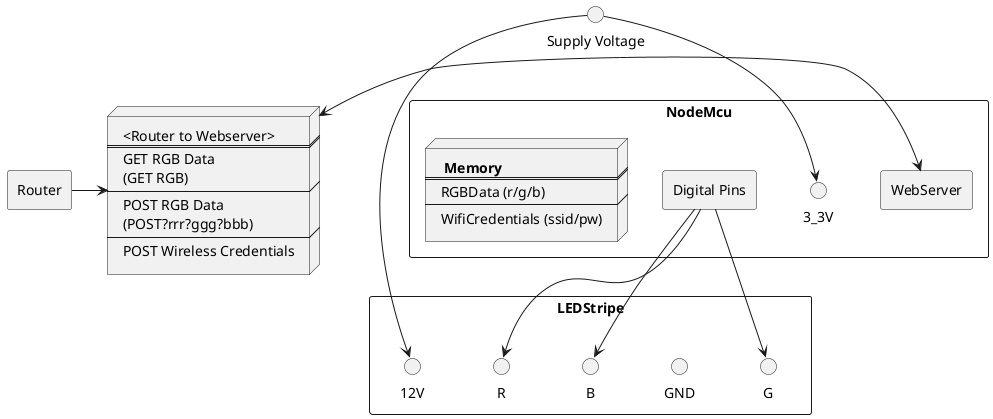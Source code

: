 @startuml System
() "Supply Voltage" as SV

rectangle LEDStripe {
    () 12V
    () GND
    () R
    () G
    () B
}

rectangle NodeMcu {
    () 3_3V
    () GND
    rectangle "Digital Pins" as DIP 
    rectangle "WebServer" as WS {

    }
    Node Memory [
        <b> Memory
        ===
        RGBData (r/g/b)
        ---
        WifiCredentials (ssid/pw)
    ]
    DIP -down-> R
    DIP -down-> G
    DIP -down-> B
}

rectangle Router {

}

Node R2W [
    <Router to Webserver>
    ===
    GET RGB Data 
    (GET RGB)
    ---
    POST RGB Data
    (POST?rrr?ggg?bbb)
    ---
    POST Wireless Credentials
]
Router -> R2W
R2W <-> WS
SV -down-> 12V
SV -down-> 3_3V
@enduml
